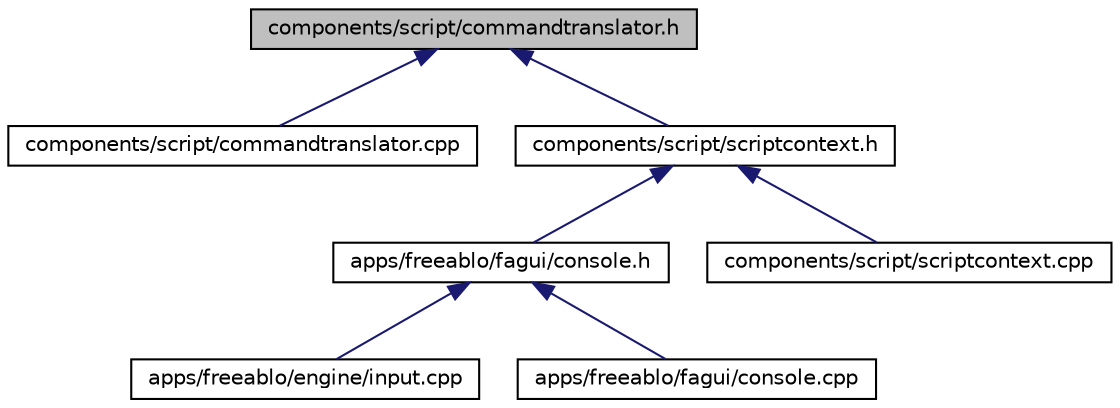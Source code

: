 digraph G
{
  edge [fontname="Helvetica",fontsize="10",labelfontname="Helvetica",labelfontsize="10"];
  node [fontname="Helvetica",fontsize="10",shape=record];
  Node1 [label="components/script/commandtranslator.h",height=0.2,width=0.4,color="black", fillcolor="grey75", style="filled" fontcolor="black"];
  Node1 -> Node2 [dir="back",color="midnightblue",fontsize="10",style="solid",fontname="Helvetica"];
  Node2 [label="components/script/commandtranslator.cpp",height=0.2,width=0.4,color="black", fillcolor="white", style="filled",URL="$commandtranslator_8cpp.html"];
  Node1 -> Node3 [dir="back",color="midnightblue",fontsize="10",style="solid",fontname="Helvetica"];
  Node3 [label="components/script/scriptcontext.h",height=0.2,width=0.4,color="black", fillcolor="white", style="filled",URL="$scriptcontext_8h.html"];
  Node3 -> Node4 [dir="back",color="midnightblue",fontsize="10",style="solid",fontname="Helvetica"];
  Node4 [label="apps/freeablo/fagui/console.h",height=0.2,width=0.4,color="black", fillcolor="white", style="filled",URL="$console_8h.html"];
  Node4 -> Node5 [dir="back",color="midnightblue",fontsize="10",style="solid",fontname="Helvetica"];
  Node5 [label="apps/freeablo/engine/input.cpp",height=0.2,width=0.4,color="black", fillcolor="white", style="filled",URL="$input_8cpp.html"];
  Node4 -> Node6 [dir="back",color="midnightblue",fontsize="10",style="solid",fontname="Helvetica"];
  Node6 [label="apps/freeablo/fagui/console.cpp",height=0.2,width=0.4,color="black", fillcolor="white", style="filled",URL="$console_8cpp.html"];
  Node3 -> Node7 [dir="back",color="midnightblue",fontsize="10",style="solid",fontname="Helvetica"];
  Node7 [label="components/script/scriptcontext.cpp",height=0.2,width=0.4,color="black", fillcolor="white", style="filled",URL="$scriptcontext_8cpp.html"];
}
